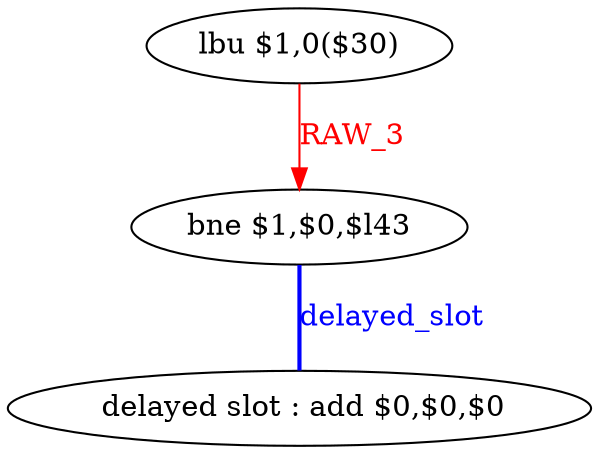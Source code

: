 digraph G1 {
node [shape = ellipse];
i2 [label = " delayed slot : add $0,$0,$0"] ;
i1 ->  i2 [style = bold, dir= none, fontcolor = blue, color = blue, label= "delayed_slot"];
i1 [label = "bne $1,$0,$l43"] ;
i0 [label = "lbu $1,0($30)"] ;
i0 ->  i1 [color = red, fontcolor = red, label= "RAW_3"];
}
